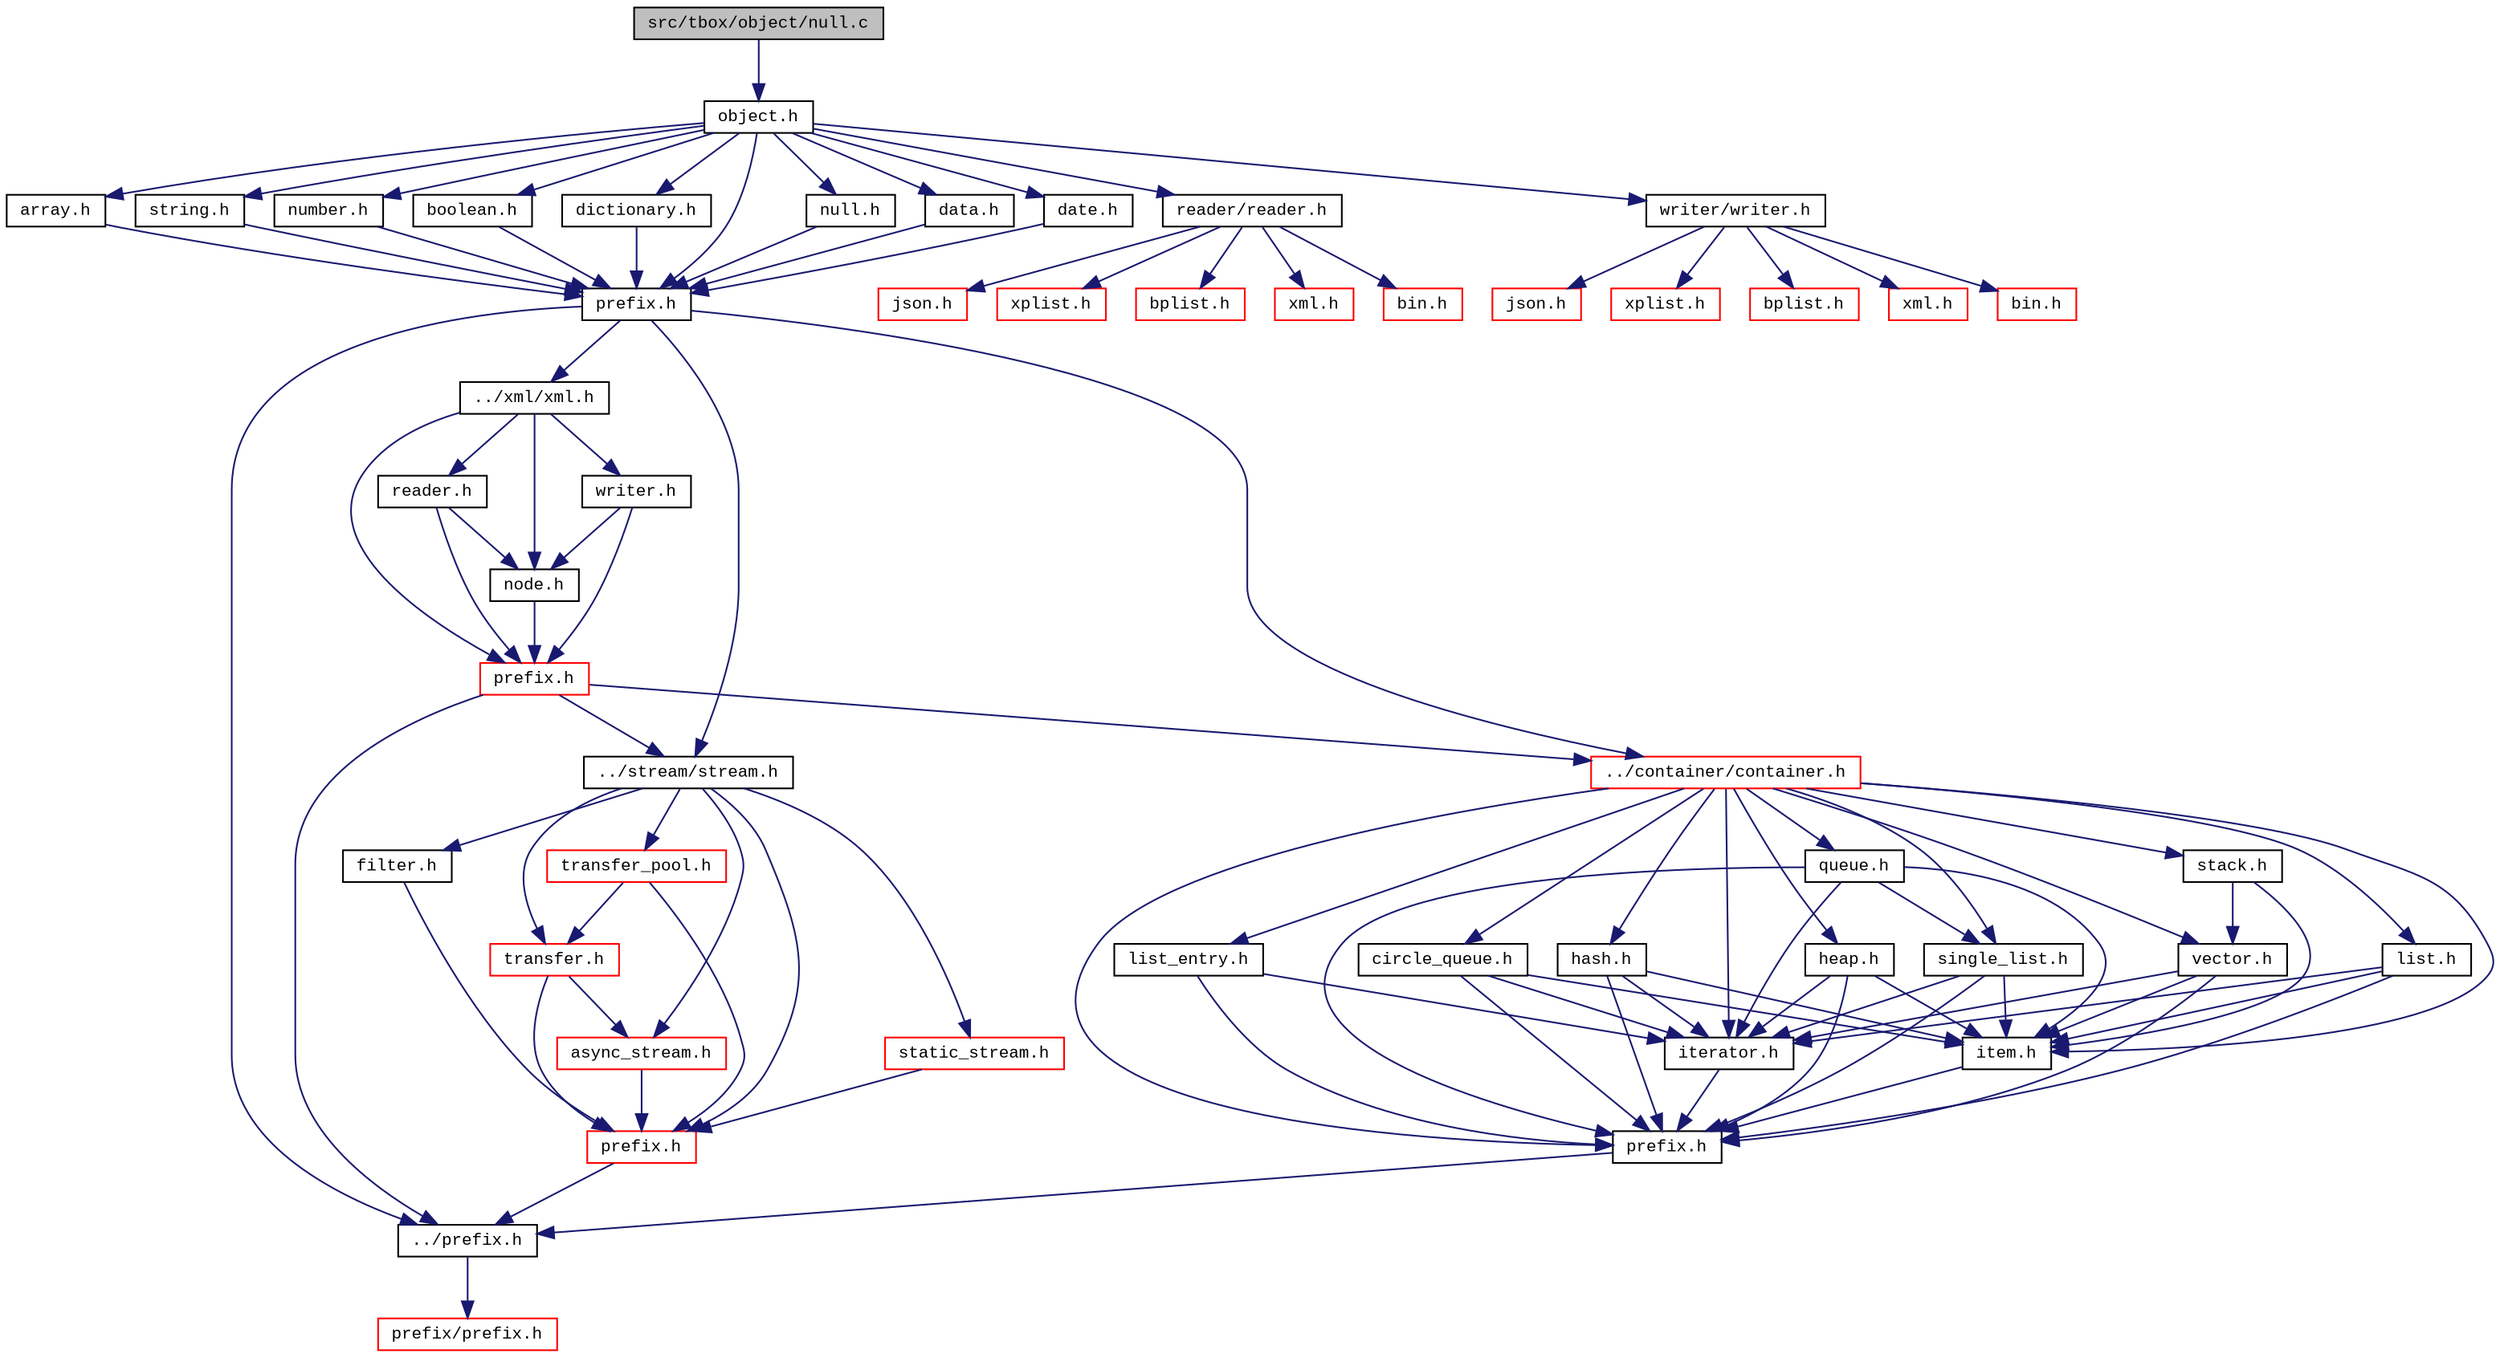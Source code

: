 digraph "src/tbox/object/null.c"
{
  edge [fontname="CourierNew",fontsize="10",labelfontname="CourierNew",labelfontsize="10"];
  node [fontname="CourierNew",fontsize="10",shape=record];
  Node1 [label="src/tbox/object/null.c",height=0.2,width=0.4,color="black", fillcolor="grey75", style="filled" fontcolor="black"];
  Node1 -> Node2 [color="midnightblue",fontsize="10",style="solid",fontname="CourierNew"];
  Node2 [label="object.h",height=0.2,width=0.4,color="black", fillcolor="white", style="filled",URL="$de/d10/object_8h.html"];
  Node2 -> Node3 [color="midnightblue",fontsize="10",style="solid",fontname="CourierNew"];
  Node3 [label="prefix.h",height=0.2,width=0.4,color="black", fillcolor="white", style="filled",URL="$d7/d74/object_2prefix_8h_source.html"];
  Node3 -> Node4 [color="midnightblue",fontsize="10",style="solid",fontname="CourierNew"];
  Node4 [label="../prefix.h",height=0.2,width=0.4,color="black", fillcolor="white", style="filled",URL="$df/d5c/prefix_8h_source.html"];
  Node4 -> Node5 [color="midnightblue",fontsize="10",style="solid",fontname="CourierNew"];
  Node5 [label="prefix/prefix.h",height=0.2,width=0.4,color="red", fillcolor="white", style="filled",URL="$da/da3/prefix_2prefix_8h_source.html"];
  Node3 -> Node6 [color="midnightblue",fontsize="10",style="solid",fontname="CourierNew"];
  Node6 [label="../xml/xml.h",height=0.2,width=0.4,color="black", fillcolor="white", style="filled",URL="$de/dcb/xml_2xml_8h_source.html"];
  Node6 -> Node7 [color="midnightblue",fontsize="10",style="solid",fontname="CourierNew"];
  Node7 [label="prefix.h",height=0.2,width=0.4,color="red", fillcolor="white", style="filled",URL="$d1/d9b/xml_2prefix_8h_source.html"];
  Node7 -> Node4 [color="midnightblue",fontsize="10",style="solid",fontname="CourierNew"];
  Node7 -> Node8 [color="midnightblue",fontsize="10",style="solid",fontname="CourierNew"];
  Node8 [label="../stream/stream.h",height=0.2,width=0.4,color="black", fillcolor="white", style="filled",URL="$d8/d95/stream_8h.html"];
  Node8 -> Node9 [color="midnightblue",fontsize="10",style="solid",fontname="CourierNew"];
  Node9 [label="prefix.h",height=0.2,width=0.4,color="red", fillcolor="white", style="filled",URL="$d2/dd0/stream_2prefix_8h_source.html"];
  Node9 -> Node4 [color="midnightblue",fontsize="10",style="solid",fontname="CourierNew"];
  Node8 -> Node10 [color="midnightblue",fontsize="10",style="solid",fontname="CourierNew"];
  Node10 [label="async_stream.h",height=0.2,width=0.4,color="red", fillcolor="white", style="filled",URL="$d0/d4d/async__stream_8h.html"];
  Node10 -> Node9 [color="midnightblue",fontsize="10",style="solid",fontname="CourierNew"];
  Node8 -> Node11 [color="midnightblue",fontsize="10",style="solid",fontname="CourierNew"];
  Node11 [label="static_stream.h",height=0.2,width=0.4,color="red", fillcolor="white", style="filled",URL="$d4/deb/static__stream_8h.html"];
  Node11 -> Node9 [color="midnightblue",fontsize="10",style="solid",fontname="CourierNew"];
  Node8 -> Node12 [color="midnightblue",fontsize="10",style="solid",fontname="CourierNew"];
  Node12 [label="transfer.h",height=0.2,width=0.4,color="red", fillcolor="white", style="filled",URL="$d3/dc8/transfer_8h.html"];
  Node12 -> Node9 [color="midnightblue",fontsize="10",style="solid",fontname="CourierNew"];
  Node12 -> Node10 [color="midnightblue",fontsize="10",style="solid",fontname="CourierNew"];
  Node8 -> Node13 [color="midnightblue",fontsize="10",style="solid",fontname="CourierNew"];
  Node13 [label="transfer_pool.h",height=0.2,width=0.4,color="red", fillcolor="white", style="filled",URL="$d0/dc6/transfer__pool_8h.html"];
  Node13 -> Node9 [color="midnightblue",fontsize="10",style="solid",fontname="CourierNew"];
  Node13 -> Node12 [color="midnightblue",fontsize="10",style="solid",fontname="CourierNew"];
  Node8 -> Node14 [color="midnightblue",fontsize="10",style="solid",fontname="CourierNew"];
  Node14 [label="filter.h",height=0.2,width=0.4,color="black", fillcolor="white", style="filled",URL="$dd/de7/filter_8h.html"];
  Node14 -> Node9 [color="midnightblue",fontsize="10",style="solid",fontname="CourierNew"];
  Node7 -> Node15 [color="midnightblue",fontsize="10",style="solid",fontname="CourierNew"];
  Node15 [label="../container/container.h",height=0.2,width=0.4,color="red", fillcolor="white", style="filled",URL="$d4/ddd/container_8h.html"];
  Node15 -> Node16 [color="midnightblue",fontsize="10",style="solid",fontname="CourierNew"];
  Node16 [label="prefix.h",height=0.2,width=0.4,color="black", fillcolor="white", style="filled",URL="$d9/d38/container_2prefix_8h_source.html"];
  Node16 -> Node4 [color="midnightblue",fontsize="10",style="solid",fontname="CourierNew"];
  Node15 -> Node17 [color="midnightblue",fontsize="10",style="solid",fontname="CourierNew"];
  Node17 [label="item.h",height=0.2,width=0.4,color="black", fillcolor="white", style="filled",URL="$df/d1f/item_8h.html"];
  Node17 -> Node16 [color="midnightblue",fontsize="10",style="solid",fontname="CourierNew"];
  Node15 -> Node18 [color="midnightblue",fontsize="10",style="solid",fontname="CourierNew"];
  Node18 [label="iterator.h",height=0.2,width=0.4,color="black", fillcolor="white", style="filled",URL="$df/d22/iterator_8h.html"];
  Node18 -> Node16 [color="midnightblue",fontsize="10",style="solid",fontname="CourierNew"];
  Node15 -> Node19 [color="midnightblue",fontsize="10",style="solid",fontname="CourierNew"];
  Node19 [label="heap.h",height=0.2,width=0.4,color="black", fillcolor="white", style="filled",URL="$da/ddb/heap_8h.html"];
  Node19 -> Node16 [color="midnightblue",fontsize="10",style="solid",fontname="CourierNew"];
  Node19 -> Node17 [color="midnightblue",fontsize="10",style="solid",fontname="CourierNew"];
  Node19 -> Node18 [color="midnightblue",fontsize="10",style="solid",fontname="CourierNew"];
  Node15 -> Node20 [color="midnightblue",fontsize="10",style="solid",fontname="CourierNew"];
  Node20 [label="hash.h",height=0.2,width=0.4,color="black", fillcolor="white", style="filled",URL="$db/dfb/hash_8h_source.html"];
  Node20 -> Node16 [color="midnightblue",fontsize="10",style="solid",fontname="CourierNew"];
  Node20 -> Node17 [color="midnightblue",fontsize="10",style="solid",fontname="CourierNew"];
  Node20 -> Node18 [color="midnightblue",fontsize="10",style="solid",fontname="CourierNew"];
  Node15 -> Node21 [color="midnightblue",fontsize="10",style="solid",fontname="CourierNew"];
  Node21 [label="stack.h",height=0.2,width=0.4,color="black", fillcolor="white", style="filled",URL="$d7/de0/stack_8h.html"];
  Node21 -> Node22 [color="midnightblue",fontsize="10",style="solid",fontname="CourierNew"];
  Node22 [label="vector.h",height=0.2,width=0.4,color="black", fillcolor="white", style="filled",URL="$d6/d68/vector_8h.html"];
  Node22 -> Node16 [color="midnightblue",fontsize="10",style="solid",fontname="CourierNew"];
  Node22 -> Node17 [color="midnightblue",fontsize="10",style="solid",fontname="CourierNew"];
  Node22 -> Node18 [color="midnightblue",fontsize="10",style="solid",fontname="CourierNew"];
  Node21 -> Node17 [color="midnightblue",fontsize="10",style="solid",fontname="CourierNew"];
  Node15 -> Node22 [color="midnightblue",fontsize="10",style="solid",fontname="CourierNew"];
  Node15 -> Node23 [color="midnightblue",fontsize="10",style="solid",fontname="CourierNew"];
  Node23 [label="queue.h",height=0.2,width=0.4,color="black", fillcolor="white", style="filled",URL="$d8/d38/queue_8h.html"];
  Node23 -> Node16 [color="midnightblue",fontsize="10",style="solid",fontname="CourierNew"];
  Node23 -> Node17 [color="midnightblue",fontsize="10",style="solid",fontname="CourierNew"];
  Node23 -> Node18 [color="midnightblue",fontsize="10",style="solid",fontname="CourierNew"];
  Node23 -> Node24 [color="midnightblue",fontsize="10",style="solid",fontname="CourierNew"];
  Node24 [label="single_list.h",height=0.2,width=0.4,color="black", fillcolor="white", style="filled",URL="$de/d05/single__list_8h.html"];
  Node24 -> Node16 [color="midnightblue",fontsize="10",style="solid",fontname="CourierNew"];
  Node24 -> Node17 [color="midnightblue",fontsize="10",style="solid",fontname="CourierNew"];
  Node24 -> Node18 [color="midnightblue",fontsize="10",style="solid",fontname="CourierNew"];
  Node15 -> Node25 [color="midnightblue",fontsize="10",style="solid",fontname="CourierNew"];
  Node25 [label="circle_queue.h",height=0.2,width=0.4,color="black", fillcolor="white", style="filled",URL="$da/df3/circle__queue_8h_source.html"];
  Node25 -> Node16 [color="midnightblue",fontsize="10",style="solid",fontname="CourierNew"];
  Node25 -> Node17 [color="midnightblue",fontsize="10",style="solid",fontname="CourierNew"];
  Node25 -> Node18 [color="midnightblue",fontsize="10",style="solid",fontname="CourierNew"];
  Node15 -> Node26 [color="midnightblue",fontsize="10",style="solid",fontname="CourierNew"];
  Node26 [label="list.h",height=0.2,width=0.4,color="black", fillcolor="white", style="filled",URL="$da/d23/list_8h.html"];
  Node26 -> Node16 [color="midnightblue",fontsize="10",style="solid",fontname="CourierNew"];
  Node26 -> Node17 [color="midnightblue",fontsize="10",style="solid",fontname="CourierNew"];
  Node26 -> Node18 [color="midnightblue",fontsize="10",style="solid",fontname="CourierNew"];
  Node15 -> Node27 [color="midnightblue",fontsize="10",style="solid",fontname="CourierNew"];
  Node27 [label="list_entry.h",height=0.2,width=0.4,color="black", fillcolor="white", style="filled",URL="$d6/d60/list__entry_8h.html"];
  Node27 -> Node16 [color="midnightblue",fontsize="10",style="solid",fontname="CourierNew"];
  Node27 -> Node18 [color="midnightblue",fontsize="10",style="solid",fontname="CourierNew"];
  Node15 -> Node24 [color="midnightblue",fontsize="10",style="solid",fontname="CourierNew"];
  Node6 -> Node28 [color="midnightblue",fontsize="10",style="solid",fontname="CourierNew"];
  Node28 [label="node.h",height=0.2,width=0.4,color="black", fillcolor="white", style="filled",URL="$d1/d77/node_8h.html"];
  Node28 -> Node7 [color="midnightblue",fontsize="10",style="solid",fontname="CourierNew"];
  Node6 -> Node29 [color="midnightblue",fontsize="10",style="solid",fontname="CourierNew"];
  Node29 [label="reader.h",height=0.2,width=0.4,color="black", fillcolor="white", style="filled",URL="$db/dba/xml_2reader_8h_source.html"];
  Node29 -> Node7 [color="midnightblue",fontsize="10",style="solid",fontname="CourierNew"];
  Node29 -> Node28 [color="midnightblue",fontsize="10",style="solid",fontname="CourierNew"];
  Node6 -> Node30 [color="midnightblue",fontsize="10",style="solid",fontname="CourierNew"];
  Node30 [label="writer.h",height=0.2,width=0.4,color="black", fillcolor="white", style="filled",URL="$db/dae/xml_2writer_8h_source.html"];
  Node30 -> Node7 [color="midnightblue",fontsize="10",style="solid",fontname="CourierNew"];
  Node30 -> Node28 [color="midnightblue",fontsize="10",style="solid",fontname="CourierNew"];
  Node3 -> Node8 [color="midnightblue",fontsize="10",style="solid",fontname="CourierNew"];
  Node3 -> Node15 [color="midnightblue",fontsize="10",style="solid",fontname="CourierNew"];
  Node2 -> Node31 [color="midnightblue",fontsize="10",style="solid",fontname="CourierNew"];
  Node31 [label="null.h",height=0.2,width=0.4,color="black", fillcolor="white", style="filled",URL="$d5/d3a/null_8h.html"];
  Node31 -> Node3 [color="midnightblue",fontsize="10",style="solid",fontname="CourierNew"];
  Node2 -> Node32 [color="midnightblue",fontsize="10",style="solid",fontname="CourierNew"];
  Node32 [label="data.h",height=0.2,width=0.4,color="black", fillcolor="white", style="filled",URL="$d2/dbd/data_8h.html"];
  Node32 -> Node3 [color="midnightblue",fontsize="10",style="solid",fontname="CourierNew"];
  Node2 -> Node33 [color="midnightblue",fontsize="10",style="solid",fontname="CourierNew"];
  Node33 [label="date.h",height=0.2,width=0.4,color="black", fillcolor="white", style="filled",URL="$d1/d5b/object_2date_8h_source.html"];
  Node33 -> Node3 [color="midnightblue",fontsize="10",style="solid",fontname="CourierNew"];
  Node2 -> Node34 [color="midnightblue",fontsize="10",style="solid",fontname="CourierNew"];
  Node34 [label="array.h",height=0.2,width=0.4,color="black", fillcolor="white", style="filled",URL="$db/d63/array_8h.html"];
  Node34 -> Node3 [color="midnightblue",fontsize="10",style="solid",fontname="CourierNew"];
  Node2 -> Node35 [color="midnightblue",fontsize="10",style="solid",fontname="CourierNew"];
  Node35 [label="string.h",height=0.2,width=0.4,color="black", fillcolor="white", style="filled",URL="$db/d9b/object_2string_8h_source.html"];
  Node35 -> Node3 [color="midnightblue",fontsize="10",style="solid",fontname="CourierNew"];
  Node2 -> Node36 [color="midnightblue",fontsize="10",style="solid",fontname="CourierNew"];
  Node36 [label="number.h",height=0.2,width=0.4,color="black", fillcolor="white", style="filled",URL="$d3/d22/number_8h.html"];
  Node36 -> Node3 [color="midnightblue",fontsize="10",style="solid",fontname="CourierNew"];
  Node2 -> Node37 [color="midnightblue",fontsize="10",style="solid",fontname="CourierNew"];
  Node37 [label="boolean.h",height=0.2,width=0.4,color="black", fillcolor="white", style="filled",URL="$d3/dd1/boolean_8h.html"];
  Node37 -> Node3 [color="midnightblue",fontsize="10",style="solid",fontname="CourierNew"];
  Node2 -> Node38 [color="midnightblue",fontsize="10",style="solid",fontname="CourierNew"];
  Node38 [label="dictionary.h",height=0.2,width=0.4,color="black", fillcolor="white", style="filled",URL="$d6/dfd/dictionary_8h.html"];
  Node38 -> Node3 [color="midnightblue",fontsize="10",style="solid",fontname="CourierNew"];
  Node2 -> Node39 [color="midnightblue",fontsize="10",style="solid",fontname="CourierNew"];
  Node39 [label="reader/reader.h",height=0.2,width=0.4,color="black", fillcolor="white", style="filled",URL="$de/dcd/object_2reader_2reader_8h_source.html"];
  Node39 -> Node40 [color="midnightblue",fontsize="10",style="solid",fontname="CourierNew"];
  Node40 [label="xml.h",height=0.2,width=0.4,color="red", fillcolor="white", style="filled",URL="$d0/dc3/object_2reader_2xml_8h_source.html"];
  Node39 -> Node41 [color="midnightblue",fontsize="10",style="solid",fontname="CourierNew"];
  Node41 [label="bin.h",height=0.2,width=0.4,color="red", fillcolor="white", style="filled",URL="$d0/d1d/reader_2bin_8h_source.html"];
  Node39 -> Node42 [color="midnightblue",fontsize="10",style="solid",fontname="CourierNew"];
  Node42 [label="json.h",height=0.2,width=0.4,color="red", fillcolor="white", style="filled",URL="$df/db0/reader_2json_8h_source.html"];
  Node39 -> Node43 [color="midnightblue",fontsize="10",style="solid",fontname="CourierNew"];
  Node43 [label="xplist.h",height=0.2,width=0.4,color="red", fillcolor="white", style="filled",URL="$da/d30/reader_2xplist_8h_source.html"];
  Node39 -> Node44 [color="midnightblue",fontsize="10",style="solid",fontname="CourierNew"];
  Node44 [label="bplist.h",height=0.2,width=0.4,color="red", fillcolor="white", style="filled",URL="$d7/db7/reader_2bplist_8h_source.html"];
  Node2 -> Node45 [color="midnightblue",fontsize="10",style="solid",fontname="CourierNew"];
  Node45 [label="writer/writer.h",height=0.2,width=0.4,color="black", fillcolor="white", style="filled",URL="$d6/d64/object_2writer_2writer_8h_source.html"];
  Node45 -> Node46 [color="midnightblue",fontsize="10",style="solid",fontname="CourierNew"];
  Node46 [label="xml.h",height=0.2,width=0.4,color="red", fillcolor="white", style="filled",URL="$d2/ddb/object_2writer_2xml_8h_source.html"];
  Node45 -> Node47 [color="midnightblue",fontsize="10",style="solid",fontname="CourierNew"];
  Node47 [label="bin.h",height=0.2,width=0.4,color="red", fillcolor="white", style="filled",URL="$d9/d7e/writer_2bin_8h_source.html"];
  Node45 -> Node48 [color="midnightblue",fontsize="10",style="solid",fontname="CourierNew"];
  Node48 [label="json.h",height=0.2,width=0.4,color="red", fillcolor="white", style="filled",URL="$db/dae/writer_2json_8h_source.html"];
  Node45 -> Node49 [color="midnightblue",fontsize="10",style="solid",fontname="CourierNew"];
  Node49 [label="xplist.h",height=0.2,width=0.4,color="red", fillcolor="white", style="filled",URL="$dd/db6/writer_2xplist_8h_source.html"];
  Node45 -> Node50 [color="midnightblue",fontsize="10",style="solid",fontname="CourierNew"];
  Node50 [label="bplist.h",height=0.2,width=0.4,color="red", fillcolor="white", style="filled",URL="$d4/d0c/writer_2bplist_8h_source.html"];
}
